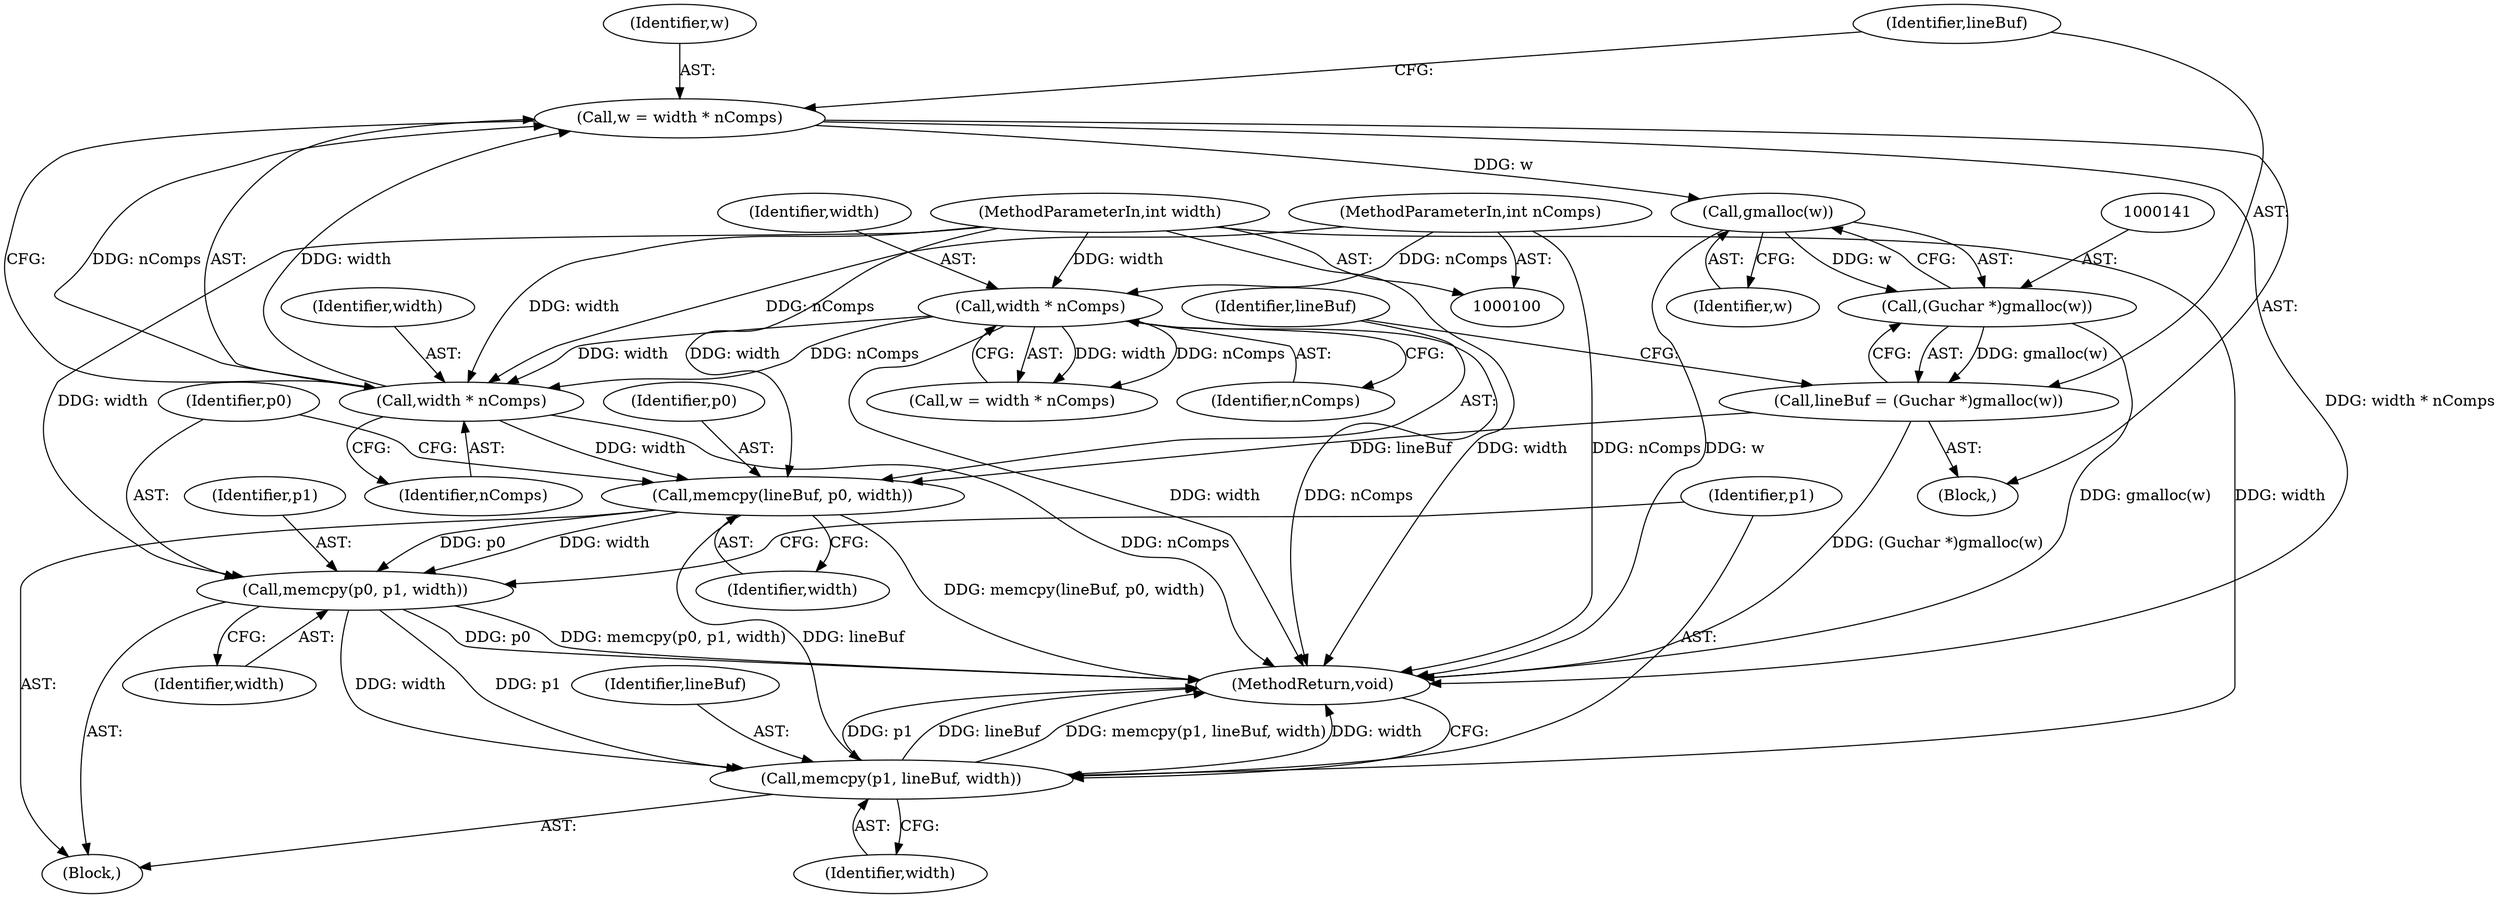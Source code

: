 digraph "0_poppler_bbc2d8918fe234b7ef2c480eb148943922cc0959_0@integer" {
"1000133" [label="(Call,w = width * nComps)"];
"1000135" [label="(Call,width * nComps)"];
"1000112" [label="(Call,width * nComps)"];
"1000102" [label="(MethodParameterIn,int width)"];
"1000104" [label="(MethodParameterIn,int nComps)"];
"1000142" [label="(Call,gmalloc(w))"];
"1000140" [label="(Call,(Guchar *)gmalloc(w))"];
"1000138" [label="(Call,lineBuf = (Guchar *)gmalloc(w))"];
"1000145" [label="(Call,memcpy(lineBuf, p0, width))"];
"1000149" [label="(Call,memcpy(p0, p1, width))"];
"1000153" [label="(Call,memcpy(p1, lineBuf, width))"];
"1000139" [label="(Identifier,lineBuf)"];
"1000151" [label="(Identifier,p1)"];
"1000143" [label="(Identifier,w)"];
"1000137" [label="(Identifier,nComps)"];
"1000157" [label="(MethodReturn,void)"];
"1000155" [label="(Identifier,lineBuf)"];
"1000104" [label="(MethodParameterIn,int nComps)"];
"1000140" [label="(Call,(Guchar *)gmalloc(w))"];
"1000110" [label="(Call,w = width * nComps)"];
"1000113" [label="(Identifier,width)"];
"1000142" [label="(Call,gmalloc(w))"];
"1000156" [label="(Identifier,width)"];
"1000136" [label="(Identifier,width)"];
"1000138" [label="(Call,lineBuf = (Guchar *)gmalloc(w))"];
"1000135" [label="(Call,width * nComps)"];
"1000148" [label="(Identifier,width)"];
"1000147" [label="(Identifier,p0)"];
"1000146" [label="(Identifier,lineBuf)"];
"1000153" [label="(Call,memcpy(p1, lineBuf, width))"];
"1000133" [label="(Call,w = width * nComps)"];
"1000112" [label="(Call,width * nComps)"];
"1000102" [label="(MethodParameterIn,int width)"];
"1000149" [label="(Call,memcpy(p0, p1, width))"];
"1000154" [label="(Identifier,p1)"];
"1000134" [label="(Identifier,w)"];
"1000114" [label="(Identifier,nComps)"];
"1000152" [label="(Identifier,width)"];
"1000145" [label="(Call,memcpy(lineBuf, p0, width))"];
"1000105" [label="(Block,)"];
"1000150" [label="(Identifier,p0)"];
"1000144" [label="(Block,)"];
"1000133" -> "1000105"  [label="AST: "];
"1000133" -> "1000135"  [label="CFG: "];
"1000134" -> "1000133"  [label="AST: "];
"1000135" -> "1000133"  [label="AST: "];
"1000139" -> "1000133"  [label="CFG: "];
"1000133" -> "1000157"  [label="DDG: width * nComps"];
"1000135" -> "1000133"  [label="DDG: width"];
"1000135" -> "1000133"  [label="DDG: nComps"];
"1000133" -> "1000142"  [label="DDG: w"];
"1000135" -> "1000137"  [label="CFG: "];
"1000136" -> "1000135"  [label="AST: "];
"1000137" -> "1000135"  [label="AST: "];
"1000135" -> "1000157"  [label="DDG: nComps"];
"1000112" -> "1000135"  [label="DDG: width"];
"1000112" -> "1000135"  [label="DDG: nComps"];
"1000102" -> "1000135"  [label="DDG: width"];
"1000104" -> "1000135"  [label="DDG: nComps"];
"1000135" -> "1000145"  [label="DDG: width"];
"1000112" -> "1000110"  [label="AST: "];
"1000112" -> "1000114"  [label="CFG: "];
"1000113" -> "1000112"  [label="AST: "];
"1000114" -> "1000112"  [label="AST: "];
"1000110" -> "1000112"  [label="CFG: "];
"1000112" -> "1000157"  [label="DDG: nComps"];
"1000112" -> "1000157"  [label="DDG: width"];
"1000112" -> "1000110"  [label="DDG: width"];
"1000112" -> "1000110"  [label="DDG: nComps"];
"1000102" -> "1000112"  [label="DDG: width"];
"1000104" -> "1000112"  [label="DDG: nComps"];
"1000102" -> "1000100"  [label="AST: "];
"1000102" -> "1000157"  [label="DDG: width"];
"1000102" -> "1000145"  [label="DDG: width"];
"1000102" -> "1000149"  [label="DDG: width"];
"1000102" -> "1000153"  [label="DDG: width"];
"1000104" -> "1000100"  [label="AST: "];
"1000104" -> "1000157"  [label="DDG: nComps"];
"1000142" -> "1000140"  [label="AST: "];
"1000142" -> "1000143"  [label="CFG: "];
"1000143" -> "1000142"  [label="AST: "];
"1000140" -> "1000142"  [label="CFG: "];
"1000142" -> "1000157"  [label="DDG: w"];
"1000142" -> "1000140"  [label="DDG: w"];
"1000140" -> "1000138"  [label="AST: "];
"1000141" -> "1000140"  [label="AST: "];
"1000138" -> "1000140"  [label="CFG: "];
"1000140" -> "1000157"  [label="DDG: gmalloc(w)"];
"1000140" -> "1000138"  [label="DDG: gmalloc(w)"];
"1000138" -> "1000105"  [label="AST: "];
"1000139" -> "1000138"  [label="AST: "];
"1000146" -> "1000138"  [label="CFG: "];
"1000138" -> "1000157"  [label="DDG: (Guchar *)gmalloc(w)"];
"1000138" -> "1000145"  [label="DDG: lineBuf"];
"1000145" -> "1000144"  [label="AST: "];
"1000145" -> "1000148"  [label="CFG: "];
"1000146" -> "1000145"  [label="AST: "];
"1000147" -> "1000145"  [label="AST: "];
"1000148" -> "1000145"  [label="AST: "];
"1000150" -> "1000145"  [label="CFG: "];
"1000145" -> "1000157"  [label="DDG: memcpy(lineBuf, p0, width)"];
"1000145" -> "1000149"  [label="DDG: p0"];
"1000145" -> "1000149"  [label="DDG: width"];
"1000145" -> "1000153"  [label="DDG: lineBuf"];
"1000149" -> "1000144"  [label="AST: "];
"1000149" -> "1000152"  [label="CFG: "];
"1000150" -> "1000149"  [label="AST: "];
"1000151" -> "1000149"  [label="AST: "];
"1000152" -> "1000149"  [label="AST: "];
"1000154" -> "1000149"  [label="CFG: "];
"1000149" -> "1000157"  [label="DDG: memcpy(p0, p1, width)"];
"1000149" -> "1000157"  [label="DDG: p0"];
"1000149" -> "1000153"  [label="DDG: p1"];
"1000149" -> "1000153"  [label="DDG: width"];
"1000153" -> "1000144"  [label="AST: "];
"1000153" -> "1000156"  [label="CFG: "];
"1000154" -> "1000153"  [label="AST: "];
"1000155" -> "1000153"  [label="AST: "];
"1000156" -> "1000153"  [label="AST: "];
"1000157" -> "1000153"  [label="CFG: "];
"1000153" -> "1000157"  [label="DDG: p1"];
"1000153" -> "1000157"  [label="DDG: lineBuf"];
"1000153" -> "1000157"  [label="DDG: memcpy(p1, lineBuf, width)"];
"1000153" -> "1000157"  [label="DDG: width"];
}
